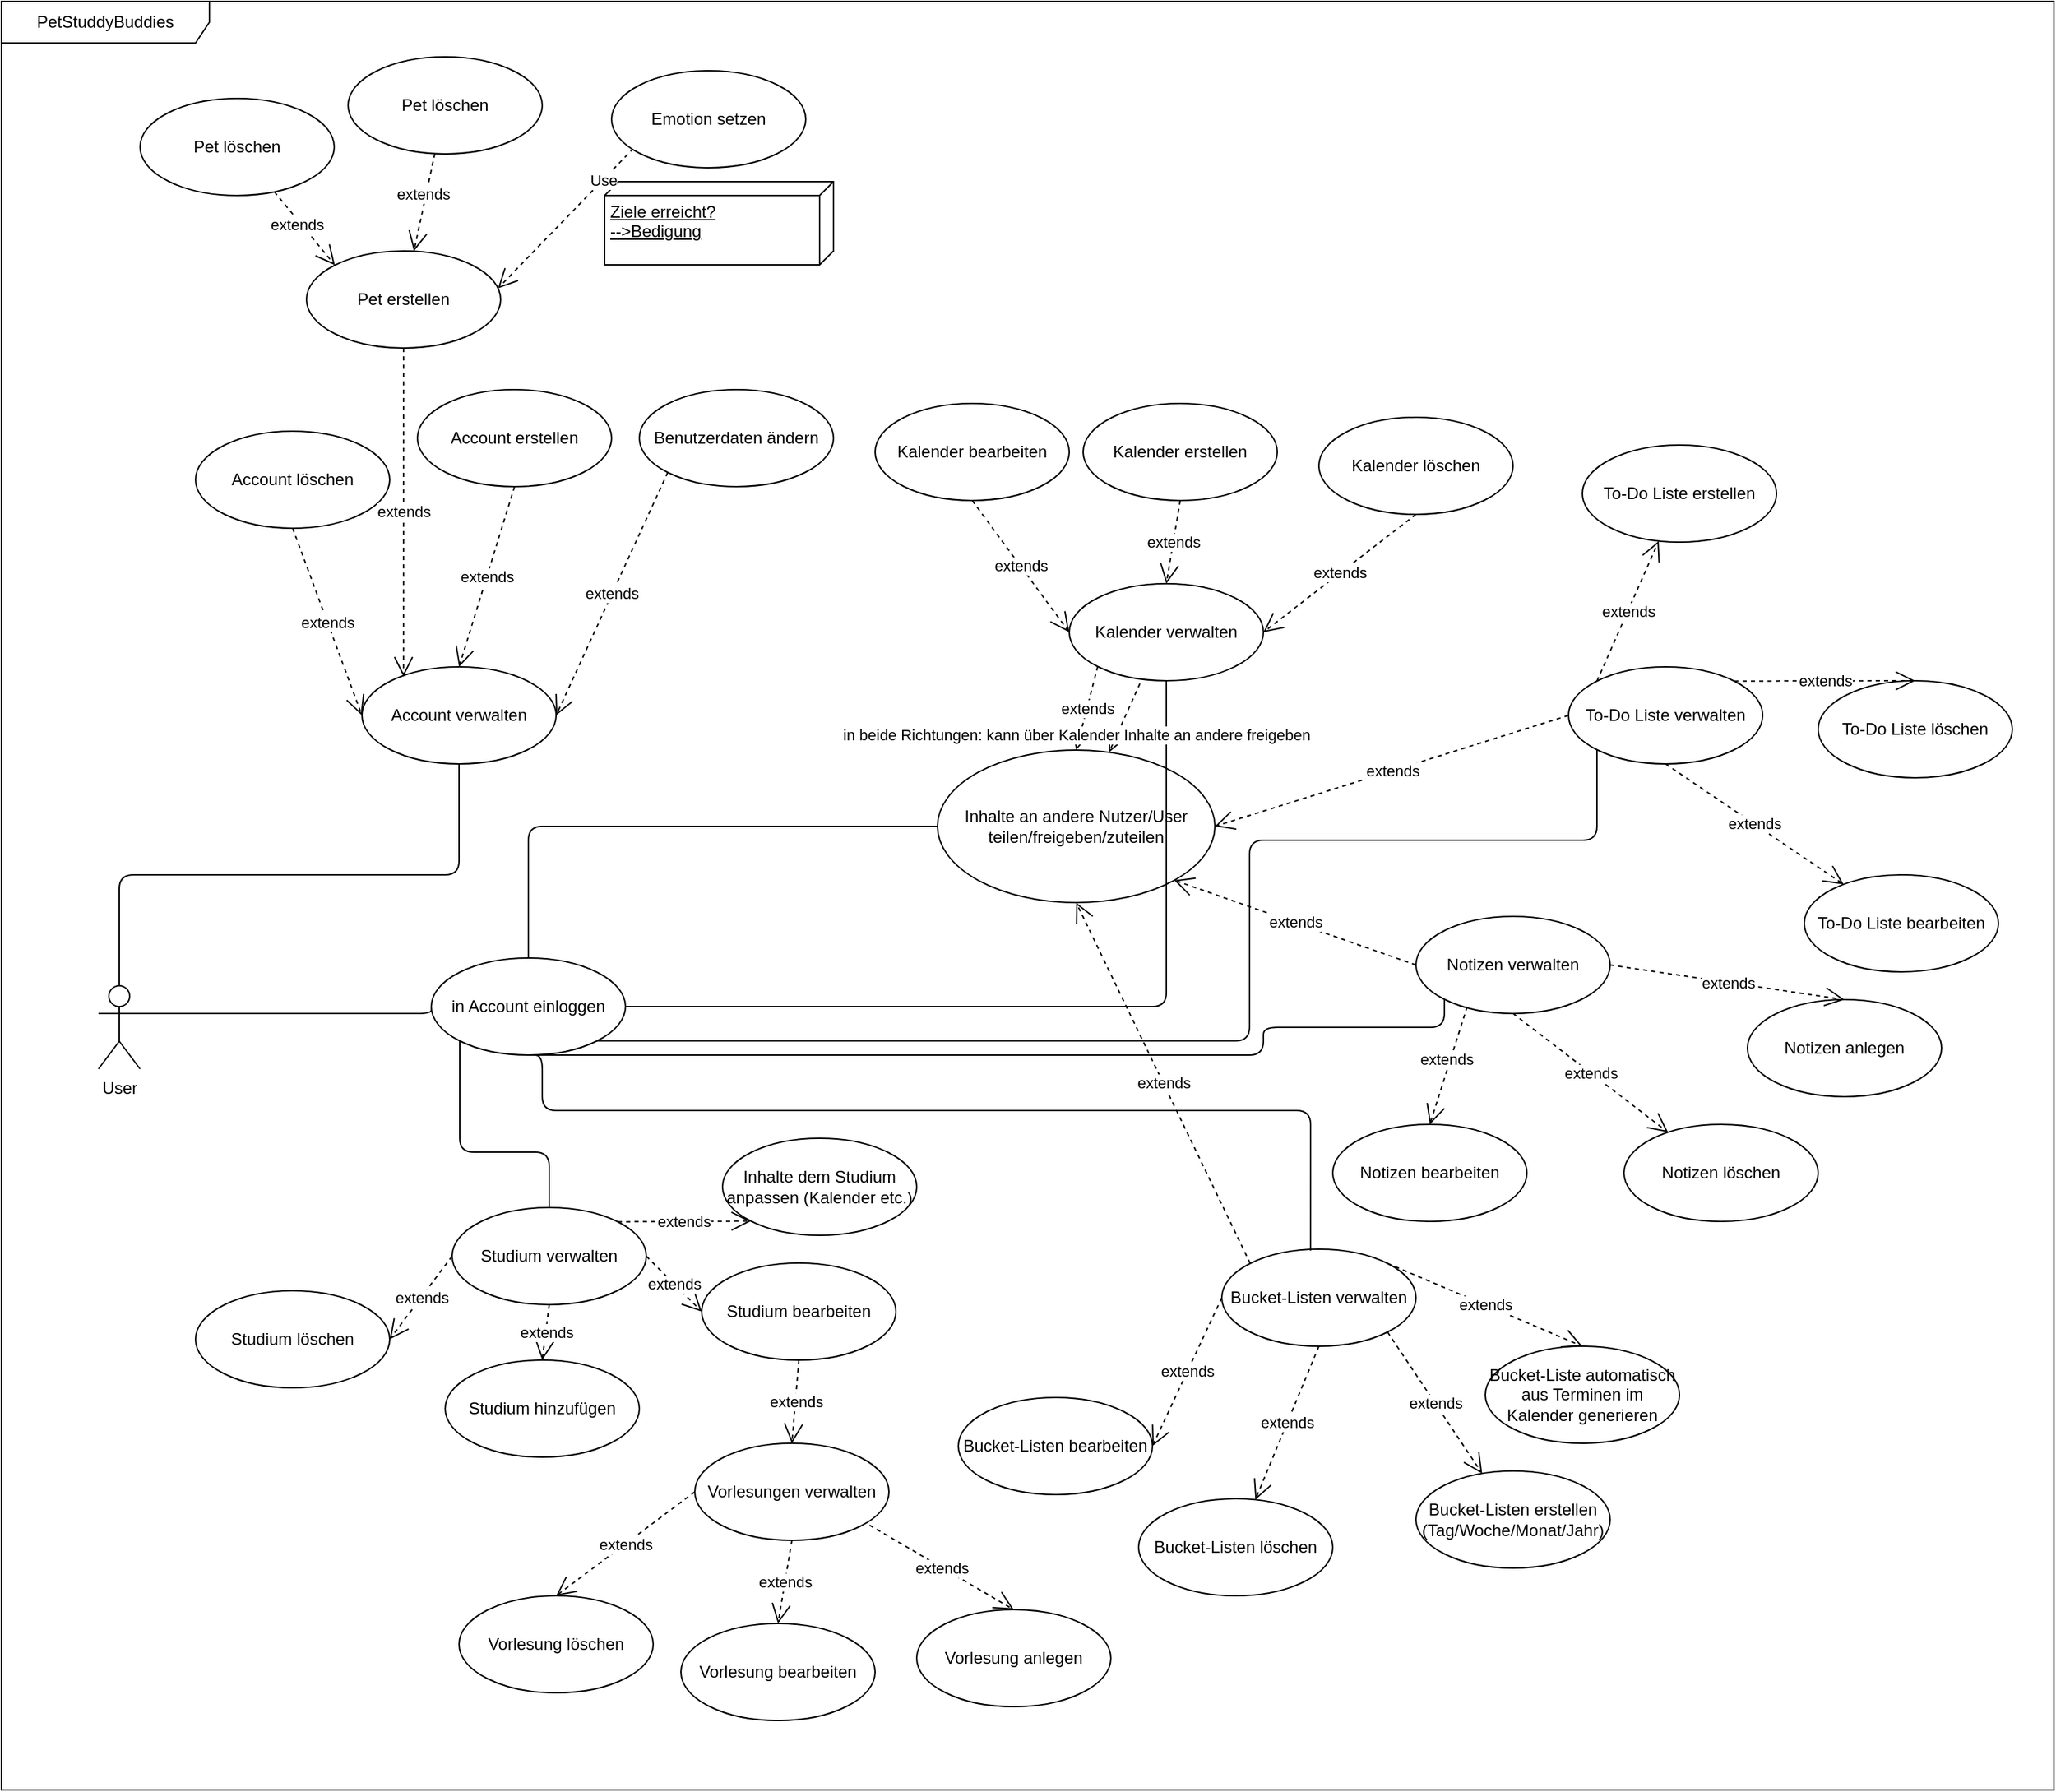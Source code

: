 <mxfile version="14.5.8" type="device"><diagram id="hEt_8Gd2B8QQjQaamb91" name="Page-1"><mxGraphModel dx="2031" dy="2707" grid="1" gridSize="10" guides="1" tooltips="1" connect="1" arrows="1" fold="1" page="1" pageScale="1" pageWidth="1169" pageHeight="1654" math="0" shadow="0"><root><mxCell id="0"/><mxCell id="1" parent="0"/><mxCell id="eRSGxHdt1BJRFs1TlOJU-95" value="PetStuddyBuddies" style="shape=umlFrame;whiteSpace=wrap;html=1;width=150;height=30;" parent="1" vertex="1"><mxGeometry x="30" y="-30" width="1480" height="1290" as="geometry"/></mxCell><mxCell id="eRSGxHdt1BJRFs1TlOJU-1" value="User" style="shape=umlActor;verticalLabelPosition=bottom;verticalAlign=top;html=1;" parent="1" vertex="1"><mxGeometry x="100" y="680" width="30" height="60" as="geometry"/></mxCell><mxCell id="eRSGxHdt1BJRFs1TlOJU-2" value="Account erstellen" style="ellipse;whiteSpace=wrap;html=1;" parent="1" vertex="1"><mxGeometry x="330" y="250" width="140" height="70" as="geometry"/></mxCell><mxCell id="eRSGxHdt1BJRFs1TlOJU-3" value="in Account einloggen" style="ellipse;whiteSpace=wrap;html=1;" parent="1" vertex="1"><mxGeometry x="340" y="660" width="140" height="70" as="geometry"/></mxCell><mxCell id="eRSGxHdt1BJRFs1TlOJU-4" value="Benutzerdaten ändern" style="ellipse;whiteSpace=wrap;html=1;" parent="1" vertex="1"><mxGeometry x="490" y="250" width="140" height="70" as="geometry"/></mxCell><mxCell id="eRSGxHdt1BJRFs1TlOJU-5" value="Account löschen" style="ellipse;whiteSpace=wrap;html=1;" parent="1" vertex="1"><mxGeometry x="170" y="280" width="140" height="70" as="geometry"/></mxCell><mxCell id="eRSGxHdt1BJRFs1TlOJU-6" value="To-Do Liste erstellen" style="ellipse;whiteSpace=wrap;html=1;" parent="1" vertex="1"><mxGeometry x="1170" y="290" width="140" height="70" as="geometry"/></mxCell><mxCell id="eRSGxHdt1BJRFs1TlOJU-7" value="&lt;div&gt;To-Do Liste löschen&lt;/div&gt;" style="ellipse;whiteSpace=wrap;html=1;" parent="1" vertex="1"><mxGeometry x="1340" y="460" width="140" height="70" as="geometry"/></mxCell><mxCell id="eRSGxHdt1BJRFs1TlOJU-8" value="Notizen anlegen" style="ellipse;whiteSpace=wrap;html=1;" parent="1" vertex="1"><mxGeometry x="1289" y="690" width="140" height="70" as="geometry"/></mxCell><mxCell id="eRSGxHdt1BJRFs1TlOJU-9" value="&lt;div&gt;Notizen verwalten&lt;/div&gt;" style="ellipse;whiteSpace=wrap;html=1;" parent="1" vertex="1"><mxGeometry x="1050" y="630" width="140" height="70" as="geometry"/></mxCell><mxCell id="eRSGxHdt1BJRFs1TlOJU-10" value="Kalender erstellen" style="ellipse;whiteSpace=wrap;html=1;" parent="1" vertex="1"><mxGeometry x="810" y="260" width="140" height="70" as="geometry"/></mxCell><mxCell id="eRSGxHdt1BJRFs1TlOJU-11" value="Kalender verwalten" style="ellipse;whiteSpace=wrap;html=1;" parent="1" vertex="1"><mxGeometry x="800" y="390" width="140" height="70" as="geometry"/></mxCell><mxCell id="eRSGxHdt1BJRFs1TlOJU-12" value="Inhalte an andere Nutzer/User teilen/freigeben/zuteilen" style="ellipse;whiteSpace=wrap;html=1;" parent="1" vertex="1"><mxGeometry x="705" y="510" width="200" height="110" as="geometry"/></mxCell><mxCell id="eRSGxHdt1BJRFs1TlOJU-13" value="&lt;div&gt;Bucket-Listen erstellen&lt;/div&gt;&lt;div&gt;(Tag/Woche/Monat/Jahr)&lt;br&gt;&lt;/div&gt;" style="ellipse;whiteSpace=wrap;html=1;" parent="1" vertex="1"><mxGeometry x="1050" y="1030" width="140" height="70" as="geometry"/></mxCell><mxCell id="eRSGxHdt1BJRFs1TlOJU-14" value="Bucket-Listen verwalten" style="ellipse;whiteSpace=wrap;html=1;" parent="1" vertex="1"><mxGeometry x="910" y="870" width="140" height="70" as="geometry"/></mxCell><mxCell id="eRSGxHdt1BJRFs1TlOJU-15" value="Studium hinzufügen" style="ellipse;whiteSpace=wrap;html=1;" parent="1" vertex="1"><mxGeometry x="350" y="950" width="140" height="70" as="geometry"/></mxCell><mxCell id="eRSGxHdt1BJRFs1TlOJU-16" value="Vorlesungen verwalten" style="ellipse;whiteSpace=wrap;html=1;" parent="1" vertex="1"><mxGeometry x="530" y="1010" width="140" height="70" as="geometry"/></mxCell><mxCell id="eRSGxHdt1BJRFs1TlOJU-17" value="Studium löschen" style="ellipse;whiteSpace=wrap;html=1;" parent="1" vertex="1"><mxGeometry x="170" y="900" width="140" height="70" as="geometry"/></mxCell><mxCell id="eRSGxHdt1BJRFs1TlOJU-19" value="Bucket-Liste automatisch aus Terminen im Kalender generieren" style="ellipse;whiteSpace=wrap;html=1;" parent="1" vertex="1"><mxGeometry x="1100" y="940" width="140" height="70" as="geometry"/></mxCell><mxCell id="eRSGxHdt1BJRFs1TlOJU-21" value="&lt;div&gt;Account verwalten&lt;/div&gt;" style="ellipse;whiteSpace=wrap;html=1;" parent="1" vertex="1"><mxGeometry x="290" y="450" width="140" height="70" as="geometry"/></mxCell><mxCell id="eRSGxHdt1BJRFs1TlOJU-25" value="" style="endArrow=none;html=1;edgeStyle=orthogonalEdgeStyle;exitX=0.5;exitY=0;exitDx=0;exitDy=0;exitPerimeter=0;entryX=0.5;entryY=1;entryDx=0;entryDy=0;" parent="1" source="eRSGxHdt1BJRFs1TlOJU-1" target="eRSGxHdt1BJRFs1TlOJU-21" edge="1"><mxGeometry relative="1" as="geometry"><mxPoint x="590" y="560" as="sourcePoint"/><mxPoint x="750" y="560" as="targetPoint"/></mxGeometry></mxCell><mxCell id="eRSGxHdt1BJRFs1TlOJU-28" value="extends" style="endArrow=open;endSize=12;dashed=1;html=1;exitX=0.5;exitY=1;exitDx=0;exitDy=0;entryX=0;entryY=0.5;entryDx=0;entryDy=0;" parent="1" source="eRSGxHdt1BJRFs1TlOJU-5" target="eRSGxHdt1BJRFs1TlOJU-21" edge="1"><mxGeometry width="160" relative="1" as="geometry"><mxPoint x="590" y="560" as="sourcePoint"/><mxPoint x="750" y="560" as="targetPoint"/></mxGeometry></mxCell><mxCell id="eRSGxHdt1BJRFs1TlOJU-29" value="extends" style="endArrow=open;endSize=12;dashed=1;html=1;entryX=0.5;entryY=0;entryDx=0;entryDy=0;exitX=1;exitY=0;exitDx=0;exitDy=0;" parent="1" source="eRSGxHdt1BJRFs1TlOJU-14" target="eRSGxHdt1BJRFs1TlOJU-19" edge="1"><mxGeometry width="160" relative="1" as="geometry"><mxPoint x="-40" y="550" as="sourcePoint"/><mxPoint x="70" y="565" as="targetPoint"/><Array as="points"/></mxGeometry></mxCell><mxCell id="eRSGxHdt1BJRFs1TlOJU-30" value="extends" style="endArrow=open;endSize=12;dashed=1;html=1;exitX=0.5;exitY=1;exitDx=0;exitDy=0;entryX=0;entryY=0.5;entryDx=0;entryDy=0;" parent="1" source="eRSGxHdt1BJRFs1TlOJU-36" target="eRSGxHdt1BJRFs1TlOJU-11" edge="1"><mxGeometry width="160" relative="1" as="geometry"><mxPoint x="250" y="340" as="sourcePoint"/><mxPoint x="320" y="405" as="targetPoint"/></mxGeometry></mxCell><mxCell id="eRSGxHdt1BJRFs1TlOJU-31" value="extends" style="endArrow=open;endSize=12;dashed=1;html=1;exitX=0.5;exitY=1;exitDx=0;exitDy=0;entryX=1;entryY=0.5;entryDx=0;entryDy=0;" parent="1" source="eRSGxHdt1BJRFs1TlOJU-37" target="eRSGxHdt1BJRFs1TlOJU-11" edge="1"><mxGeometry width="160" relative="1" as="geometry"><mxPoint x="260" y="350" as="sourcePoint"/><mxPoint x="330" y="415" as="targetPoint"/></mxGeometry></mxCell><mxCell id="eRSGxHdt1BJRFs1TlOJU-32" value="extends" style="endArrow=open;endSize=12;dashed=1;html=1;exitX=0.5;exitY=1;exitDx=0;exitDy=0;entryX=0.5;entryY=0;entryDx=0;entryDy=0;" parent="1" source="eRSGxHdt1BJRFs1TlOJU-10" target="eRSGxHdt1BJRFs1TlOJU-11" edge="1"><mxGeometry width="160" relative="1" as="geometry"><mxPoint x="270" y="360" as="sourcePoint"/><mxPoint x="340" y="425" as="targetPoint"/></mxGeometry></mxCell><mxCell id="eRSGxHdt1BJRFs1TlOJU-33" value="extends" style="endArrow=open;endSize=12;dashed=1;html=1;exitX=0;exitY=1;exitDx=0;exitDy=0;entryX=1;entryY=0.5;entryDx=0;entryDy=0;" parent="1" source="eRSGxHdt1BJRFs1TlOJU-4" target="eRSGxHdt1BJRFs1TlOJU-21" edge="1"><mxGeometry width="160" relative="1" as="geometry"><mxPoint x="495" y="330" as="sourcePoint"/><mxPoint x="565" y="395" as="targetPoint"/></mxGeometry></mxCell><mxCell id="eRSGxHdt1BJRFs1TlOJU-34" value="extends" style="endArrow=open;endSize=12;dashed=1;html=1;entryX=0.5;entryY=0;entryDx=0;entryDy=0;" parent="1" target="eRSGxHdt1BJRFs1TlOJU-21" edge="1"><mxGeometry width="160" relative="1" as="geometry"><mxPoint x="400" y="320" as="sourcePoint"/><mxPoint x="470" y="385" as="targetPoint"/></mxGeometry></mxCell><mxCell id="eRSGxHdt1BJRFs1TlOJU-35" value="" style="endArrow=none;html=1;edgeStyle=orthogonalEdgeStyle;exitX=1;exitY=0.333;exitDx=0;exitDy=0;exitPerimeter=0;entryX=0;entryY=0.5;entryDx=0;entryDy=0;" parent="1" source="eRSGxHdt1BJRFs1TlOJU-1" target="eRSGxHdt1BJRFs1TlOJU-3" edge="1"><mxGeometry relative="1" as="geometry"><mxPoint x="335" y="530" as="sourcePoint"/><mxPoint x="480" y="700" as="targetPoint"/><Array as="points"><mxPoint x="340" y="700"/></Array></mxGeometry></mxCell><mxCell id="eRSGxHdt1BJRFs1TlOJU-36" value="Kalender bearbeiten" style="ellipse;whiteSpace=wrap;html=1;" parent="1" vertex="1"><mxGeometry x="660" y="260" width="140" height="70" as="geometry"/></mxCell><mxCell id="eRSGxHdt1BJRFs1TlOJU-37" value="Kalender löschen" style="ellipse;whiteSpace=wrap;html=1;" parent="1" vertex="1"><mxGeometry x="980" y="270" width="140" height="70" as="geometry"/></mxCell><mxCell id="eRSGxHdt1BJRFs1TlOJU-40" value="" style="endArrow=none;html=1;edgeStyle=orthogonalEdgeStyle;exitX=1;exitY=0.5;exitDx=0;exitDy=0;entryX=0.5;entryY=1;entryDx=0;entryDy=0;" parent="1" source="eRSGxHdt1BJRFs1TlOJU-3" target="eRSGxHdt1BJRFs1TlOJU-11" edge="1"><mxGeometry relative="1" as="geometry"><mxPoint x="195" y="690" as="sourcePoint"/><mxPoint x="370" y="530" as="targetPoint"/></mxGeometry></mxCell><mxCell id="eRSGxHdt1BJRFs1TlOJU-41" value="To-Do Liste verwalten" style="ellipse;whiteSpace=wrap;html=1;" parent="1" vertex="1"><mxGeometry x="1160" y="450" width="140" height="70" as="geometry"/></mxCell><mxCell id="eRSGxHdt1BJRFs1TlOJU-42" value="&lt;div&gt;To-Do Liste bearbeiten&lt;br&gt;&lt;/div&gt;" style="ellipse;whiteSpace=wrap;html=1;" parent="1" vertex="1"><mxGeometry x="1330" y="600" width="140" height="70" as="geometry"/></mxCell><mxCell id="eRSGxHdt1BJRFs1TlOJU-43" value="extends" style="endArrow=open;endSize=12;dashed=1;html=1;exitX=0.5;exitY=1;exitDx=0;exitDy=0;entryX=0.5;entryY=0;entryDx=0;entryDy=0;" parent="1" source="eRSGxHdt1BJRFs1TlOJU-51" target="eRSGxHdt1BJRFs1TlOJU-16" edge="1"><mxGeometry width="160" relative="1" as="geometry"><mxPoint x="-35" y="670" as="sourcePoint"/><mxPoint x="495" y="1080" as="targetPoint"/><Array as="points"/></mxGeometry></mxCell><mxCell id="eRSGxHdt1BJRFs1TlOJU-44" value="extends" style="endArrow=open;endSize=12;dashed=1;html=1;entryX=0;entryY=0.5;entryDx=0;entryDy=0;exitX=1;exitY=0.5;exitDx=0;exitDy=0;" parent="1" source="eRSGxHdt1BJRFs1TlOJU-53" target="eRSGxHdt1BJRFs1TlOJU-51" edge="1"><mxGeometry width="160" relative="1" as="geometry"><mxPoint x="-25" y="680" as="sourcePoint"/><mxPoint x="85" y="695" as="targetPoint"/><Array as="points"/></mxGeometry></mxCell><mxCell id="eRSGxHdt1BJRFs1TlOJU-45" value="extends" style="endArrow=open;endSize=12;dashed=1;html=1;entryX=1;entryY=0.5;entryDx=0;entryDy=0;exitX=0;exitY=0.5;exitDx=0;exitDy=0;" parent="1" source="eRSGxHdt1BJRFs1TlOJU-53" target="eRSGxHdt1BJRFs1TlOJU-17" edge="1"><mxGeometry width="160" relative="1" as="geometry"><mxPoint x="-15" y="690" as="sourcePoint"/><mxPoint x="95" y="705" as="targetPoint"/><Array as="points"/></mxGeometry></mxCell><mxCell id="eRSGxHdt1BJRFs1TlOJU-46" value="extends" style="endArrow=open;endSize=12;dashed=1;html=1;entryX=0.5;entryY=0;entryDx=0;entryDy=0;exitX=0.5;exitY=1;exitDx=0;exitDy=0;" parent="1" source="eRSGxHdt1BJRFs1TlOJU-53" target="eRSGxHdt1BJRFs1TlOJU-15" edge="1"><mxGeometry width="160" relative="1" as="geometry"><mxPoint x="-5" y="700" as="sourcePoint"/><mxPoint x="105" y="715" as="targetPoint"/><Array as="points"/></mxGeometry></mxCell><mxCell id="eRSGxHdt1BJRFs1TlOJU-48" value="extends" style="endArrow=open;endSize=12;dashed=1;html=1;exitX=0.5;exitY=1;exitDx=0;exitDy=0;" parent="1" source="eRSGxHdt1BJRFs1TlOJU-41" target="eRSGxHdt1BJRFs1TlOJU-42" edge="1"><mxGeometry width="160" relative="1" as="geometry"><mxPoint x="1015" y="270" as="sourcePoint"/><mxPoint x="1125" y="285" as="targetPoint"/><Array as="points"/></mxGeometry></mxCell><mxCell id="eRSGxHdt1BJRFs1TlOJU-49" value="extends" style="endArrow=open;endSize=12;dashed=1;html=1;exitX=0;exitY=0;exitDx=0;exitDy=0;" parent="1" source="eRSGxHdt1BJRFs1TlOJU-41" target="eRSGxHdt1BJRFs1TlOJU-6" edge="1"><mxGeometry width="160" relative="1" as="geometry"><mxPoint x="1025" y="280" as="sourcePoint"/><mxPoint x="1135" y="295" as="targetPoint"/><Array as="points"/></mxGeometry></mxCell><mxCell id="eRSGxHdt1BJRFs1TlOJU-50" value="extends" style="endArrow=open;endSize=12;dashed=1;html=1;entryX=0.5;entryY=0;entryDx=0;entryDy=0;exitX=1;exitY=0;exitDx=0;exitDy=0;" parent="1" source="eRSGxHdt1BJRFs1TlOJU-41" target="eRSGxHdt1BJRFs1TlOJU-7" edge="1"><mxGeometry width="160" relative="1" as="geometry"><mxPoint x="1035" y="290" as="sourcePoint"/><mxPoint x="1145" y="305" as="targetPoint"/><Array as="points"/></mxGeometry></mxCell><mxCell id="eRSGxHdt1BJRFs1TlOJU-51" value="Studium bearbeiten" style="ellipse;whiteSpace=wrap;html=1;" parent="1" vertex="1"><mxGeometry x="535" y="880" width="140" height="70" as="geometry"/></mxCell><mxCell id="eRSGxHdt1BJRFs1TlOJU-53" value="Studium verwalten" style="ellipse;whiteSpace=wrap;html=1;" parent="1" vertex="1"><mxGeometry x="355" y="840" width="140" height="70" as="geometry"/></mxCell><mxCell id="eRSGxHdt1BJRFs1TlOJU-54" value="Notizen löschen" style="ellipse;whiteSpace=wrap;html=1;" parent="1" vertex="1"><mxGeometry x="1200" y="780" width="140" height="70" as="geometry"/></mxCell><mxCell id="eRSGxHdt1BJRFs1TlOJU-55" value="Notizen bearbeiten" style="ellipse;whiteSpace=wrap;html=1;" parent="1" vertex="1"><mxGeometry x="990" y="780" width="140" height="70" as="geometry"/></mxCell><mxCell id="eRSGxHdt1BJRFs1TlOJU-56" value="extends" style="endArrow=open;endSize=12;dashed=1;html=1;exitX=1;exitY=1;exitDx=0;exitDy=0;" parent="1" source="eRSGxHdt1BJRFs1TlOJU-14" target="eRSGxHdt1BJRFs1TlOJU-13" edge="1"><mxGeometry width="160" relative="1" as="geometry"><mxPoint x="-30" y="560" as="sourcePoint"/><mxPoint x="80" y="575" as="targetPoint"/><Array as="points"/></mxGeometry></mxCell><mxCell id="eRSGxHdt1BJRFs1TlOJU-57" value="extends" style="endArrow=open;endSize=12;dashed=1;html=1;entryX=0.5;entryY=0;entryDx=0;entryDy=0;exitX=1;exitY=0.5;exitDx=0;exitDy=0;" parent="1" source="eRSGxHdt1BJRFs1TlOJU-9" target="eRSGxHdt1BJRFs1TlOJU-8" edge="1"><mxGeometry width="160" relative="1" as="geometry"><mxPoint x="160" y="560" as="sourcePoint"/><mxPoint x="270" y="575" as="targetPoint"/><Array as="points"/></mxGeometry></mxCell><mxCell id="eRSGxHdt1BJRFs1TlOJU-58" value="extends" style="endArrow=open;endSize=12;dashed=1;html=1;exitX=0.5;exitY=1;exitDx=0;exitDy=0;" parent="1" source="eRSGxHdt1BJRFs1TlOJU-9" target="eRSGxHdt1BJRFs1TlOJU-54" edge="1"><mxGeometry width="160" relative="1" as="geometry"><mxPoint x="170" y="570" as="sourcePoint"/><mxPoint x="280" y="585" as="targetPoint"/><Array as="points"/></mxGeometry></mxCell><mxCell id="eRSGxHdt1BJRFs1TlOJU-59" value="extends" style="endArrow=open;endSize=12;dashed=1;html=1;entryX=0.5;entryY=0;entryDx=0;entryDy=0;exitX=0.264;exitY=0.929;exitDx=0;exitDy=0;exitPerimeter=0;" parent="1" source="eRSGxHdt1BJRFs1TlOJU-9" target="eRSGxHdt1BJRFs1TlOJU-55" edge="1"><mxGeometry x="-0.083" y="-3" width="160" relative="1" as="geometry"><mxPoint x="180" y="580" as="sourcePoint"/><mxPoint x="290" y="595" as="targetPoint"/><Array as="points"/><mxPoint as="offset"/></mxGeometry></mxCell><mxCell id="eRSGxHdt1BJRFs1TlOJU-60" value="Bucket-Listen bearbeiten" style="ellipse;whiteSpace=wrap;html=1;" parent="1" vertex="1"><mxGeometry x="720" y="977" width="140" height="70" as="geometry"/></mxCell><mxCell id="eRSGxHdt1BJRFs1TlOJU-61" value="Bucket-Listen löschen" style="ellipse;whiteSpace=wrap;html=1;" parent="1" vertex="1"><mxGeometry x="850" y="1050" width="140" height="70" as="geometry"/></mxCell><mxCell id="eRSGxHdt1BJRFs1TlOJU-62" value="extends" style="endArrow=open;endSize=12;dashed=1;html=1;exitX=0.5;exitY=1;exitDx=0;exitDy=0;" parent="1" source="eRSGxHdt1BJRFs1TlOJU-14" target="eRSGxHdt1BJRFs1TlOJU-61" edge="1"><mxGeometry width="160" relative="1" as="geometry"><mxPoint x="-20" y="570" as="sourcePoint"/><mxPoint x="90" y="585" as="targetPoint"/><Array as="points"/></mxGeometry></mxCell><mxCell id="eRSGxHdt1BJRFs1TlOJU-63" value="extends" style="endArrow=open;endSize=12;dashed=1;html=1;entryX=1;entryY=0.5;entryDx=0;entryDy=0;exitX=0;exitY=0.5;exitDx=0;exitDy=0;" parent="1" source="eRSGxHdt1BJRFs1TlOJU-14" target="eRSGxHdt1BJRFs1TlOJU-60" edge="1"><mxGeometry width="160" relative="1" as="geometry"><mxPoint x="-10" y="580" as="sourcePoint"/><mxPoint x="100" y="595" as="targetPoint"/><Array as="points"/></mxGeometry></mxCell><mxCell id="eRSGxHdt1BJRFs1TlOJU-64" value="extends" style="endArrow=open;endSize=12;dashed=1;html=1;exitX=0;exitY=1;exitDx=0;exitDy=0;entryX=0.5;entryY=0;entryDx=0;entryDy=0;" parent="1" source="eRSGxHdt1BJRFs1TlOJU-11" target="eRSGxHdt1BJRFs1TlOJU-12" edge="1"><mxGeometry width="160" relative="1" as="geometry"><mxPoint x="705" y="415" as="sourcePoint"/><mxPoint x="775" y="510" as="targetPoint"/></mxGeometry></mxCell><mxCell id="eRSGxHdt1BJRFs1TlOJU-65" value="extends" style="endArrow=open;endSize=12;dashed=1;html=1;exitX=0;exitY=0.5;exitDx=0;exitDy=0;entryX=1;entryY=0.5;entryDx=0;entryDy=0;" parent="1" source="eRSGxHdt1BJRFs1TlOJU-41" target="eRSGxHdt1BJRFs1TlOJU-12" edge="1"><mxGeometry width="160" relative="1" as="geometry"><mxPoint x="980" y="490" as="sourcePoint"/><mxPoint x="1050" y="585" as="targetPoint"/></mxGeometry></mxCell><mxCell id="eRSGxHdt1BJRFs1TlOJU-66" value="extends" style="endArrow=open;endSize=12;dashed=1;html=1;exitX=0;exitY=0.5;exitDx=0;exitDy=0;entryX=1;entryY=1;entryDx=0;entryDy=0;" parent="1" source="eRSGxHdt1BJRFs1TlOJU-9" target="eRSGxHdt1BJRFs1TlOJU-12" edge="1"><mxGeometry width="160" relative="1" as="geometry"><mxPoint x="1170" y="495" as="sourcePoint"/><mxPoint x="760" y="575" as="targetPoint"/></mxGeometry></mxCell><mxCell id="eRSGxHdt1BJRFs1TlOJU-67" value="extends" style="endArrow=open;endSize=12;dashed=1;html=1;exitX=0;exitY=0;exitDx=0;exitDy=0;entryX=0.5;entryY=1;entryDx=0;entryDy=0;" parent="1" source="eRSGxHdt1BJRFs1TlOJU-14" target="eRSGxHdt1BJRFs1TlOJU-12" edge="1"><mxGeometry width="160" relative="1" as="geometry"><mxPoint x="1050" y="875" as="sourcePoint"/><mxPoint x="640" y="955" as="targetPoint"/></mxGeometry></mxCell><mxCell id="eRSGxHdt1BJRFs1TlOJU-68" value="" style="endArrow=none;html=1;edgeStyle=orthogonalEdgeStyle;entryX=0;entryY=0.5;entryDx=0;entryDy=0;exitX=0.5;exitY=0;exitDx=0;exitDy=0;" parent="1" source="eRSGxHdt1BJRFs1TlOJU-3" target="eRSGxHdt1BJRFs1TlOJU-12" edge="1"><mxGeometry relative="1" as="geometry"><mxPoint x="410" y="650" as="sourcePoint"/><mxPoint x="880" y="470" as="targetPoint"/><Array as="points"><mxPoint x="410" y="565"/></Array></mxGeometry></mxCell><mxCell id="eRSGxHdt1BJRFs1TlOJU-69" value="in beide Richtungen: kann über Kalender Inhalte an andere freigeben" style="endArrow=open;endSize=12;dashed=1;html=1;exitX=0.364;exitY=1.029;exitDx=0;exitDy=0;exitPerimeter=0;" parent="1" source="eRSGxHdt1BJRFs1TlOJU-11" target="eRSGxHdt1BJRFs1TlOJU-12" edge="1"><mxGeometry x="0.97" y="-26" width="160" relative="1" as="geometry"><mxPoint x="830.503" y="459.749" as="sourcePoint"/><mxPoint x="815" y="520" as="targetPoint"/><mxPoint y="-1" as="offset"/></mxGeometry></mxCell><mxCell id="eRSGxHdt1BJRFs1TlOJU-70" value="" style="endArrow=none;html=1;edgeStyle=orthogonalEdgeStyle;entryX=0;entryY=1;entryDx=0;entryDy=0;exitX=1;exitY=1;exitDx=0;exitDy=0;" parent="1" source="eRSGxHdt1BJRFs1TlOJU-3" target="eRSGxHdt1BJRFs1TlOJU-41" edge="1"><mxGeometry relative="1" as="geometry"><mxPoint x="420" y="670" as="sourcePoint"/><mxPoint x="715" y="575" as="targetPoint"/><Array as="points"><mxPoint x="930" y="720"/><mxPoint x="930" y="575"/><mxPoint x="1181" y="575"/></Array></mxGeometry></mxCell><mxCell id="eRSGxHdt1BJRFs1TlOJU-71" value="" style="endArrow=none;html=1;edgeStyle=orthogonalEdgeStyle;entryX=0;entryY=1;entryDx=0;entryDy=0;exitX=0.5;exitY=1;exitDx=0;exitDy=0;" parent="1" source="eRSGxHdt1BJRFs1TlOJU-3" target="eRSGxHdt1BJRFs1TlOJU-9" edge="1"><mxGeometry relative="1" as="geometry"><mxPoint x="469.497" y="729.749" as="sourcePoint"/><mxPoint x="1190.503" y="519.749" as="targetPoint"/><Array as="points"><mxPoint x="940" y="730"/><mxPoint x="940" y="710"/><mxPoint x="1071" y="710"/></Array></mxGeometry></mxCell><mxCell id="eRSGxHdt1BJRFs1TlOJU-72" value="" style="endArrow=none;html=1;edgeStyle=orthogonalEdgeStyle;entryX=0.457;entryY=0.014;entryDx=0;entryDy=0;exitX=0.5;exitY=1;exitDx=0;exitDy=0;entryPerimeter=0;" parent="1" source="eRSGxHdt1BJRFs1TlOJU-3" target="eRSGxHdt1BJRFs1TlOJU-14" edge="1"><mxGeometry relative="1" as="geometry"><mxPoint x="420" y="740" as="sourcePoint"/><mxPoint x="1080.503" y="699.749" as="targetPoint"/><Array as="points"><mxPoint x="420" y="730"/><mxPoint x="420" y="770"/><mxPoint x="974" y="770"/></Array></mxGeometry></mxCell><mxCell id="eRSGxHdt1BJRFs1TlOJU-73" value="" style="endArrow=none;html=1;edgeStyle=orthogonalEdgeStyle;entryX=0.5;entryY=0;entryDx=0;entryDy=0;exitX=0;exitY=1;exitDx=0;exitDy=0;" parent="1" source="eRSGxHdt1BJRFs1TlOJU-3" target="eRSGxHdt1BJRFs1TlOJU-53" edge="1"><mxGeometry relative="1" as="geometry"><mxPoint x="420" y="740" as="sourcePoint"/><mxPoint x="983.98" y="880.98" as="targetPoint"/><Array as="points"><mxPoint x="361" y="800"/><mxPoint x="425" y="800"/></Array></mxGeometry></mxCell><mxCell id="eRSGxHdt1BJRFs1TlOJU-74" value="Inhalte dem Studium anpassen (Kalender etc.)" style="ellipse;whiteSpace=wrap;html=1;" parent="1" vertex="1"><mxGeometry x="550" y="790" width="140" height="70" as="geometry"/></mxCell><mxCell id="eRSGxHdt1BJRFs1TlOJU-75" value="extends" style="endArrow=open;endSize=12;dashed=1;html=1;entryX=0;entryY=1;entryDx=0;entryDy=0;exitX=1;exitY=0;exitDx=0;exitDy=0;" parent="1" source="eRSGxHdt1BJRFs1TlOJU-53" target="eRSGxHdt1BJRFs1TlOJU-74" edge="1"><mxGeometry width="160" relative="1" as="geometry"><mxPoint x="505" y="885" as="sourcePoint"/><mxPoint x="545" y="925" as="targetPoint"/><Array as="points"/></mxGeometry></mxCell><mxCell id="eRSGxHdt1BJRFs1TlOJU-77" value="Vorlesung bearbeiten" style="ellipse;whiteSpace=wrap;html=1;" parent="1" vertex="1"><mxGeometry x="520" y="1140" width="140" height="70" as="geometry"/></mxCell><mxCell id="eRSGxHdt1BJRFs1TlOJU-78" value="Vorlesung löschen" style="ellipse;whiteSpace=wrap;html=1;" parent="1" vertex="1"><mxGeometry x="360" y="1120" width="140" height="70" as="geometry"/></mxCell><mxCell id="eRSGxHdt1BJRFs1TlOJU-79" value="Vorlesung anlegen" style="ellipse;whiteSpace=wrap;html=1;" parent="1" vertex="1"><mxGeometry x="690" y="1130" width="140" height="70" as="geometry"/></mxCell><mxCell id="eRSGxHdt1BJRFs1TlOJU-81" value="extends" style="endArrow=open;endSize=12;dashed=1;html=1;exitX=0.5;exitY=1;exitDx=0;exitDy=0;entryX=0.5;entryY=0;entryDx=0;entryDy=0;" parent="1" source="eRSGxHdt1BJRFs1TlOJU-16" target="eRSGxHdt1BJRFs1TlOJU-77" edge="1"><mxGeometry width="160" relative="1" as="geometry"><mxPoint x="615" y="960" as="sourcePoint"/><mxPoint x="610" y="1020" as="targetPoint"/><Array as="points"/></mxGeometry></mxCell><mxCell id="eRSGxHdt1BJRFs1TlOJU-82" value="extends" style="endArrow=open;endSize=12;dashed=1;html=1;exitX=0;exitY=0.5;exitDx=0;exitDy=0;entryX=0.5;entryY=0;entryDx=0;entryDy=0;" parent="1" source="eRSGxHdt1BJRFs1TlOJU-16" target="eRSGxHdt1BJRFs1TlOJU-78" edge="1"><mxGeometry width="160" relative="1" as="geometry"><mxPoint x="625" y="970" as="sourcePoint"/><mxPoint x="620" y="1030" as="targetPoint"/><Array as="points"/></mxGeometry></mxCell><mxCell id="eRSGxHdt1BJRFs1TlOJU-87" value="extends" style="endArrow=open;endSize=12;dashed=1;html=1;exitX=0.9;exitY=0.843;exitDx=0;exitDy=0;entryX=0.5;entryY=0;entryDx=0;entryDy=0;exitPerimeter=0;" parent="1" source="eRSGxHdt1BJRFs1TlOJU-16" target="eRSGxHdt1BJRFs1TlOJU-79" edge="1"><mxGeometry width="160" relative="1" as="geometry"><mxPoint x="610" y="1090" as="sourcePoint"/><mxPoint x="600" y="1160" as="targetPoint"/><Array as="points"/></mxGeometry></mxCell><mxCell id="eRSGxHdt1BJRFs1TlOJU-94" value="&lt;div&gt;Ziele erreicht?&lt;/div&gt;&lt;div&gt;--&amp;gt;Bedigung&lt;br&gt;&lt;/div&gt;" style="verticalAlign=top;align=left;spacingTop=8;spacingLeft=2;spacingRight=12;shape=cube;size=10;direction=south;fontStyle=4;html=1;" parent="1" vertex="1"><mxGeometry x="465" y="100" width="165" height="60" as="geometry"/></mxCell><mxCell id="od2gTmUn7ZlxnjSw33RG-10" value="Pet löschen" style="ellipse;whiteSpace=wrap;html=1;" vertex="1" parent="1"><mxGeometry x="130" y="40" width="140" height="70" as="geometry"/></mxCell><mxCell id="od2gTmUn7ZlxnjSw33RG-11" value="extends" style="endArrow=open;endSize=12;dashed=1;html=1;entryX=0;entryY=0;entryDx=0;entryDy=0;" edge="1" source="od2gTmUn7ZlxnjSw33RG-10" parent="1" target="od2gTmUn7ZlxnjSw33RG-17"><mxGeometry x="-0.165" y="-2" width="160" relative="1" as="geometry"><mxPoint x="82.5" y="195" as="sourcePoint"/><mxPoint x="15" y="235" as="targetPoint"/><Array as="points"/><mxPoint as="offset"/></mxGeometry></mxCell><mxCell id="od2gTmUn7ZlxnjSw33RG-15" value="Pet löschen" style="ellipse;whiteSpace=wrap;html=1;" vertex="1" parent="1"><mxGeometry x="280" y="10" width="140" height="70" as="geometry"/></mxCell><mxCell id="od2gTmUn7ZlxnjSw33RG-16" value="extends" style="endArrow=open;endSize=12;dashed=1;html=1;" edge="1" source="od2gTmUn7ZlxnjSw33RG-15" parent="1" target="od2gTmUn7ZlxnjSw33RG-17"><mxGeometry x="-0.165" y="-2" width="160" relative="1" as="geometry"><mxPoint x="82.5" y="195" as="sourcePoint"/><mxPoint x="15" y="235" as="targetPoint"/><Array as="points"/><mxPoint as="offset"/></mxGeometry></mxCell><mxCell id="od2gTmUn7ZlxnjSw33RG-17" value="Pet erstellen" style="ellipse;whiteSpace=wrap;html=1;" vertex="1" parent="1"><mxGeometry x="250" y="150" width="140" height="70" as="geometry"/></mxCell><mxCell id="od2gTmUn7ZlxnjSw33RG-18" value="Use" style="endArrow=open;endSize=12;dashed=1;html=1;exitX=0.5;exitY=0;exitDx=0;exitDy=0;entryX=0.986;entryY=0.386;entryDx=0;entryDy=0;entryPerimeter=0;" edge="1" source="od2gTmUn7ZlxnjSw33RG-19" target="od2gTmUn7ZlxnjSw33RG-17" parent="1"><mxGeometry width="160" relative="1" as="geometry"><mxPoint x="10" y="260" as="sourcePoint"/><mxPoint x="-20" y="335" as="targetPoint"/></mxGeometry></mxCell><mxCell id="od2gTmUn7ZlxnjSw33RG-19" value="Emotion setzen" style="ellipse;whiteSpace=wrap;html=1;" vertex="1" parent="1"><mxGeometry x="470" y="20" width="140" height="70" as="geometry"/></mxCell><mxCell id="od2gTmUn7ZlxnjSw33RG-21" value="extends" style="endArrow=open;endSize=12;dashed=1;html=1;exitX=0.5;exitY=1;exitDx=0;exitDy=0;entryX=0.214;entryY=0.1;entryDx=0;entryDy=0;entryPerimeter=0;" edge="1" parent="1" source="od2gTmUn7ZlxnjSw33RG-17" target="eRSGxHdt1BJRFs1TlOJU-21"><mxGeometry width="160" relative="1" as="geometry"><mxPoint x="360" y="1047.5" as="sourcePoint"/><mxPoint x="260" y="1122.5" as="targetPoint"/><Array as="points"/></mxGeometry></mxCell></root></mxGraphModel></diagram></mxfile>